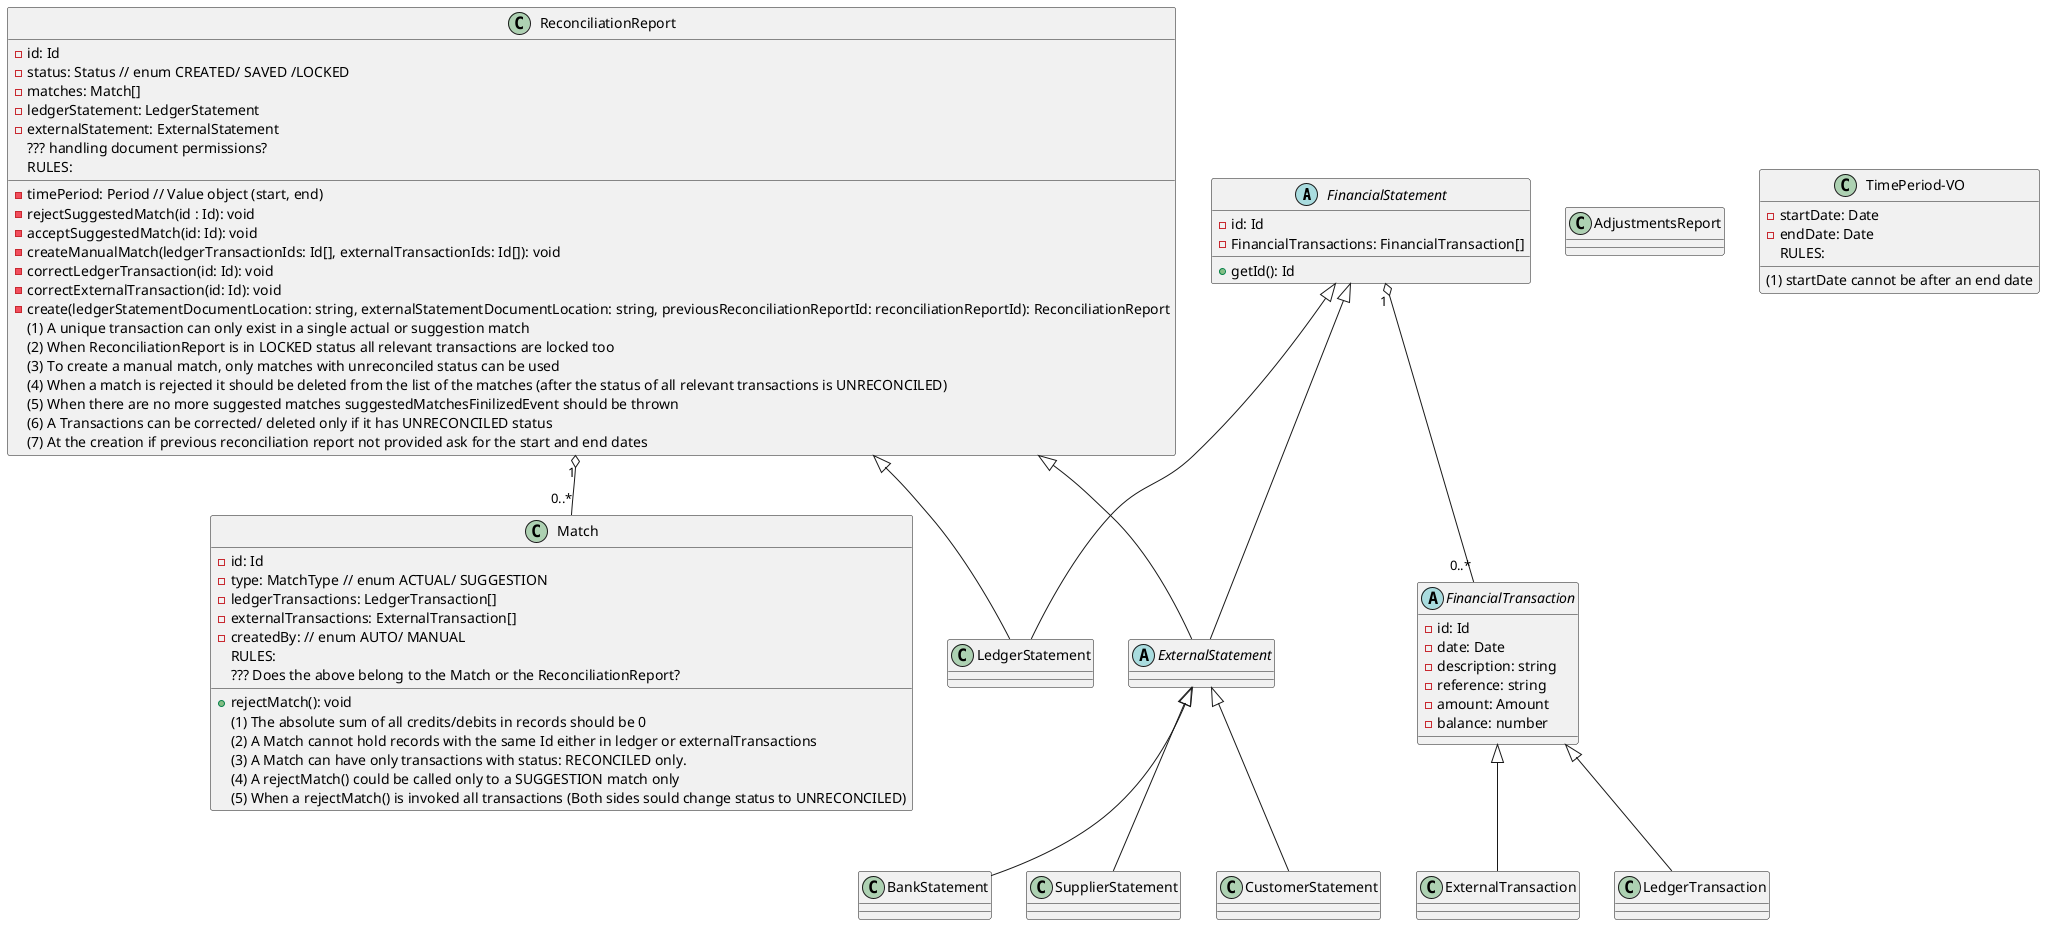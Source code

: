 @startuml

abstract FinancialStatement {
    - id: Id
    - FinancialTransactions: FinancialTransaction[]
    + getId(): Id
}

class LedgerStatement {

}

' Should be a different abstract class? Or just have a type to figure out?
abstract ExternalStatement {

}

class BankStatement {

}

class SupplierStatement {

}

class CustomerStatement {

}

abstract FinancialTransaction {
    - id: Id
    - date: Date
    - description: string
    - reference: string
    - amount: Amount
    - balance: number
}

class LedgerTransaction {

}

class ExternalTransaction {


}

class AdjustmentsReport {}

' TODO possibly a VO
class Match {
    - id: Id
    - type: MatchType // enum ACTUAL/ SUGGESTION
    - ledgerTransactions: LedgerTransaction[]
    - externalTransactions: ExternalTransaction[]
    - createdBy: // enum AUTO/ MANUAL
    + rejectMatch(): void 
    RULES:
    (1) The absolute sum of all credits/debits in records should be 0
    (2) A Match cannot hold records with the same Id either in ledger or externalTransactions 
    (3) A Match can have only transactions with status: RECONCILED only.
    (4) A rejectMatch() could be called only to a SUGGESTION match only
    (5) When a rejectMatch() is invoked all transactions (Both sides sould change status to UNRECONCILED)
    ??? Does the above belong to the Match or the ReconciliationReport?
}

class ReconciliationReport {
    - id: Id
    - status: Status // enum CREATED/ SAVED /LOCKED 
    - matches: Match[]
    - ledgerStatement: LedgerStatement
    - externalStatement: ExternalStatement
    - timePeriod: Period // Value object (start, end)
    - rejectSuggestedMatch(id : Id): void
    - acceptSuggestedMatch(id: Id): void
    - createManualMatch(ledgerTransactionIds: Id[], externalTransactionIds: Id[]): void 
    - correctLedgerTransaction(id: Id): void
    - correctExternalTransaction(id: Id): void
    - create(ledgerStatementDocumentLocation: string, externalStatementDocumentLocation: string, previousReconciliationReportId: reconciliationReportId): ReconciliationReport
    ??? handling document permissions?
    RULES:
    (1) A unique transaction can only exist in a single actual or suggestion match
    (2) When ReconciliationReport is in LOCKED status all relevant transactions are locked too
    (3) To create a manual match, only matches with unreconciled status can be used
    (4) When a match is rejected it should be deleted from the list of the matches (after the status of all relevant transactions is UNRECONCILED)
    (5) When there are no more suggested matches suggestedMatchesFinilizedEvent should be thrown
    (6) A Transactions can be corrected/ deleted only if it has UNRECONCILED status 
    (7) At the creation if previous reconciliation report not provided ask for the start and end dates

}

class TimePeriod-VO {
    - startDate: Date
    - endDate: Date
    RULES:
    (1) startDate cannot be after an end date

}

FinancialStatement <|-- LedgerStatement
FinancialStatement <|-- ExternalStatement
ExternalStatement <|-- BankStatement
ExternalStatement <|-- SupplierStatement
ExternalStatement <|-- CustomerStatement
FinancialTransaction <|-- LedgerTransaction
FinancialTransaction <|-- ExternalTransaction
ReconciliationReport "1" o-- "0..*" Match
ReconciliationReport <|-- LedgerStatement
ReconciliationReport <|-- ExternalStatement
FinancialStatement "1" o-- "0..*" FinancialTransaction

@enduml